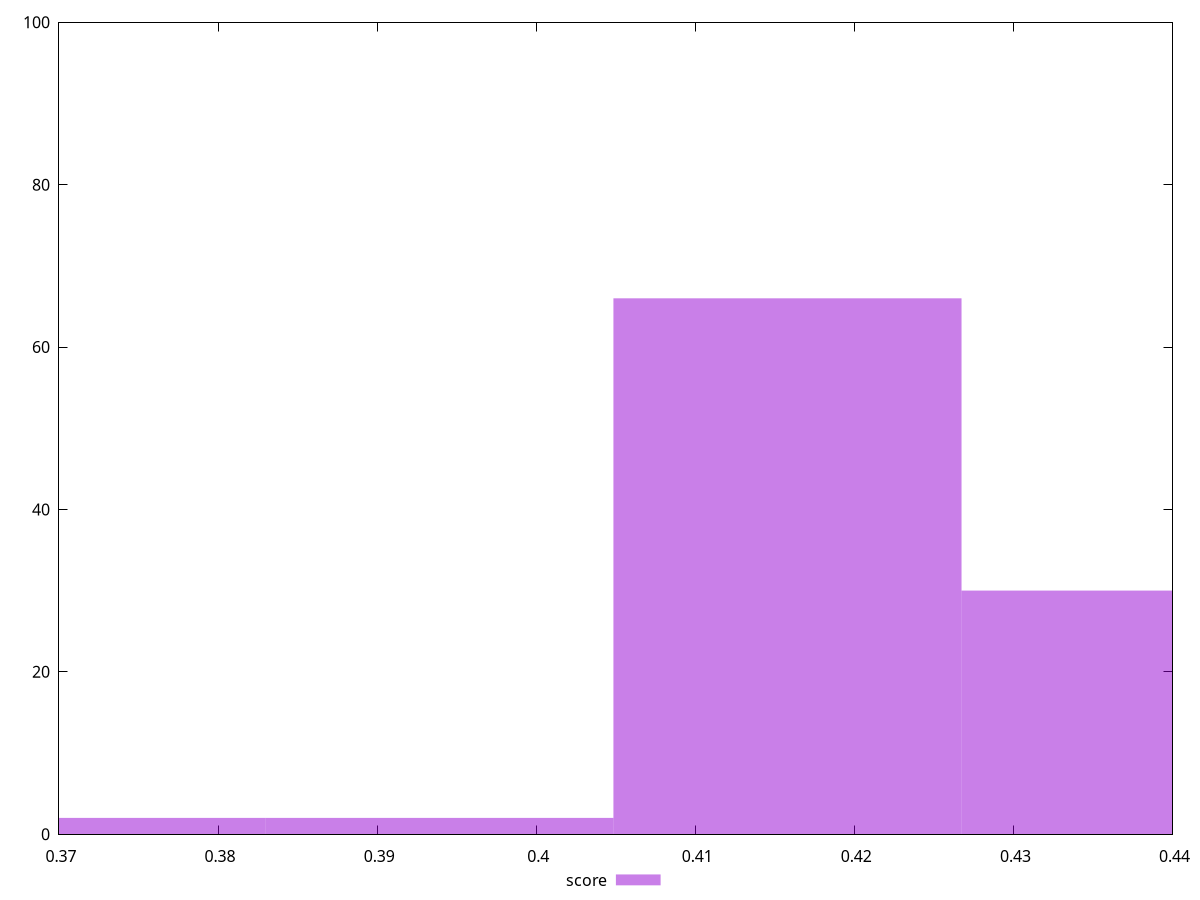 reset

$score <<EOF
0.3720274190618394 2
0.41579535071617346 66
0.43767931654334047 30
0.39391138488900646 2
EOF

set key outside below
set boxwidth 0.021883965827167024
set xrange [0.37:0.44]
set yrange [0:100]
set trange [0:100]
set style fill transparent solid 0.5 noborder
set terminal svg size 640, 490 enhanced background rgb 'white'
set output "report_00017_2021-02-10T15-08-03.406Z/render-blocking-resources/samples/pages/score/histogram.svg"

plot $score title "score" with boxes

reset
